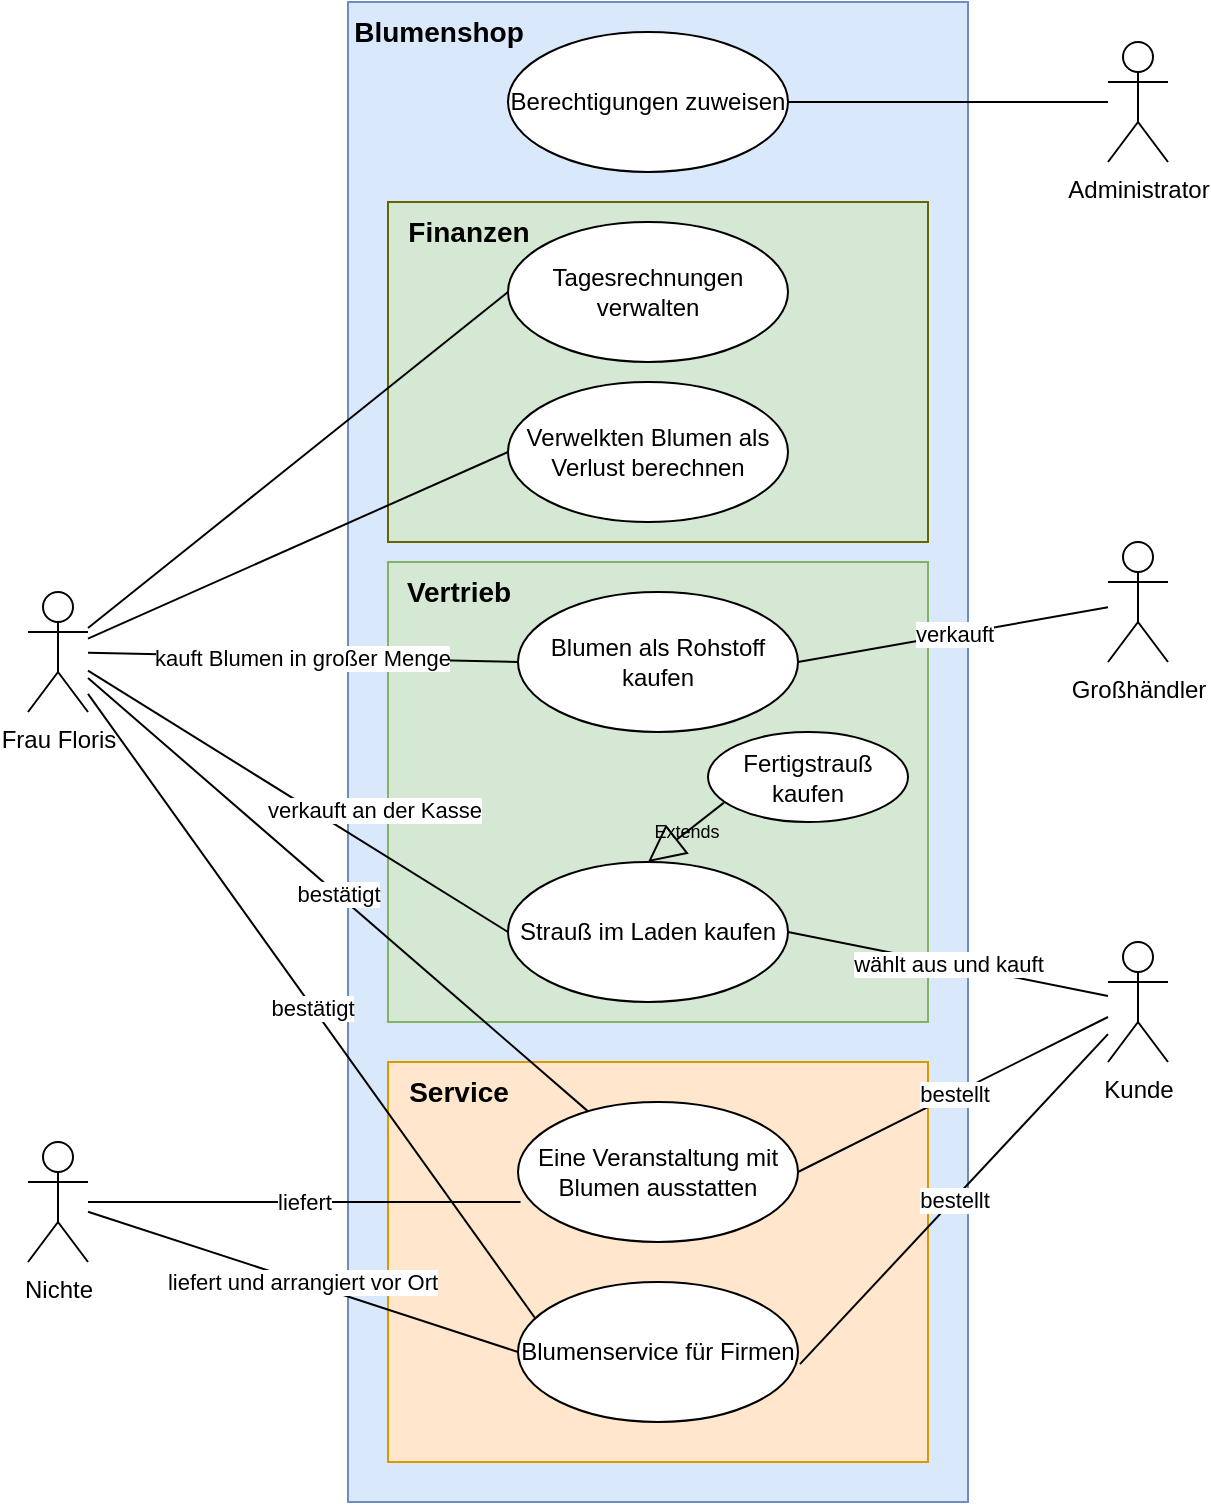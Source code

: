<mxfile version="22.1.22" type="embed">
  <diagram id="T95qvjE1ERWwv_4aiWjD" name="Page-1">
    <mxGraphModel dx="1394" dy="846" grid="1" gridSize="10" guides="1" tooltips="1" connect="1" arrows="1" fold="1" page="1" pageScale="1" pageWidth="1100" pageHeight="850" math="0" shadow="0">
      <root>
        <mxCell id="0" />
        <mxCell id="1" parent="0" />
        <mxCell id="43" value="" style="html=1;whiteSpace=wrap;fillColor=#dae8fc;strokeColor=#6c8ebf;shadow=0;labelPosition=left;verticalLabelPosition=top;align=right;verticalAlign=bottom;" parent="1" vertex="1">
          <mxGeometry x="380" width="310" height="750" as="geometry" />
        </mxCell>
        <mxCell id="57" value="" style="html=1;whiteSpace=wrap;fillColor=#ffe6cc;strokeColor=#d79b00;shadow=0;labelPosition=left;verticalLabelPosition=top;align=right;verticalAlign=bottom;" vertex="1" parent="1">
          <mxGeometry x="400" y="530" width="270" height="200" as="geometry" />
        </mxCell>
        <mxCell id="54" value="" style="html=1;whiteSpace=wrap;fillColor=#d5e8d4;strokeColor=#82b366;shadow=0;labelPosition=left;verticalLabelPosition=top;align=right;verticalAlign=bottom;" vertex="1" parent="1">
          <mxGeometry x="400" y="280" width="270" height="230" as="geometry" />
        </mxCell>
        <mxCell id="52" value="" style="html=1;whiteSpace=wrap;fillColor=#d5e8d4;strokeColor=#666600;shadow=0;labelPosition=left;verticalLabelPosition=top;align=right;verticalAlign=bottom;" vertex="1" parent="1">
          <mxGeometry x="400" y="100" width="270" height="170" as="geometry" />
        </mxCell>
        <mxCell id="20" value="verkauft an der Kasse" style="rounded=0;orthogonalLoop=1;jettySize=auto;html=1;endArrow=none;endFill=0;entryX=0;entryY=0.5;entryDx=0;entryDy=0;" parent="1" source="2" target="18" edge="1">
          <mxGeometry x="0.282" y="16" relative="1" as="geometry">
            <mxPoint x="70" y="290" as="sourcePoint" />
            <mxPoint x="330" y="307.5" as="targetPoint" />
            <mxPoint as="offset" />
          </mxGeometry>
        </mxCell>
        <mxCell id="30" value="bestätigt" style="rounded=0;orthogonalLoop=1;jettySize=auto;html=1;endArrow=none;endFill=0;entryX=0.071;entryY=0.286;entryDx=0;entryDy=0;entryPerimeter=0;" parent="1" source="2" target="26" edge="1">
          <mxGeometry relative="1" as="geometry" />
        </mxCell>
        <mxCell id="32" style="rounded=0;orthogonalLoop=1;jettySize=auto;html=1;entryX=0;entryY=0.5;entryDx=0;entryDy=0;endArrow=none;endFill=0;" parent="1" source="2" target="31" edge="1">
          <mxGeometry relative="1" as="geometry" />
        </mxCell>
        <mxCell id="36" value="kauft Blumen in großer Menge" style="rounded=0;orthogonalLoop=1;jettySize=auto;html=1;entryX=0;entryY=0.5;entryDx=0;entryDy=0;endArrow=none;endFill=0;" parent="1" source="2" target="35" edge="1">
          <mxGeometry relative="1" as="geometry" />
        </mxCell>
        <mxCell id="51" style="rounded=0;orthogonalLoop=1;jettySize=auto;html=1;entryX=0;entryY=0.5;entryDx=0;entryDy=0;horizontal=1;endArrow=none;endFill=0;" parent="1" source="2" target="50" edge="1">
          <mxGeometry relative="1" as="geometry" />
        </mxCell>
        <mxCell id="2" value="Frau Floris" style="shape=umlActor;verticalLabelPosition=bottom;verticalAlign=top;html=1;" parent="1" vertex="1">
          <mxGeometry x="220" y="295" width="30" height="60" as="geometry" />
        </mxCell>
        <mxCell id="28" value="liefert und arrangiert vor Ort" style="rounded=0;orthogonalLoop=1;jettySize=auto;html=1;entryX=0;entryY=0.5;entryDx=0;entryDy=0;endArrow=none;endFill=0;" parent="1" source="3" target="26" edge="1">
          <mxGeometry relative="1" as="geometry" />
        </mxCell>
        <mxCell id="3" value="Nichte" style="shape=umlActor;verticalLabelPosition=bottom;verticalAlign=top;html=1;" parent="1" vertex="1">
          <mxGeometry x="220" y="570" width="30" height="60" as="geometry" />
        </mxCell>
        <mxCell id="27" value="wählt aus und kauft" style="rounded=0;orthogonalLoop=1;jettySize=auto;html=1;entryX=1;entryY=0.5;entryDx=0;entryDy=0;endArrow=none;endFill=0;" parent="1" source="6" target="18" edge="1">
          <mxGeometry relative="1" as="geometry">
            <mxPoint x="940" y="400" as="sourcePoint" />
          </mxGeometry>
        </mxCell>
        <mxCell id="25" value="bestellt" style="rounded=0;orthogonalLoop=1;jettySize=auto;html=1;entryX=1;entryY=0.5;entryDx=0;entryDy=0;endArrow=none;endFill=0;" parent="1" source="6" target="21" edge="1">
          <mxGeometry relative="1" as="geometry">
            <mxPoint x="940" y="400" as="sourcePoint" />
          </mxGeometry>
        </mxCell>
        <mxCell id="6" value="Kunde" style="shape=umlActor;verticalLabelPosition=bottom;verticalAlign=top;html=1;" parent="1" vertex="1">
          <mxGeometry x="760" y="470" width="30" height="60" as="geometry" />
        </mxCell>
        <mxCell id="16" style="rounded=0;orthogonalLoop=1;jettySize=auto;html=1;entryX=1;entryY=0.5;entryDx=0;entryDy=0;endArrow=none;endFill=0;" parent="1" source="11" target="15" edge="1">
          <mxGeometry relative="1" as="geometry" />
        </mxCell>
        <mxCell id="11" value="Administrator" style="shape=umlActor;verticalLabelPosition=bottom;verticalAlign=top;html=1;" parent="1" vertex="1">
          <mxGeometry x="760" y="20" width="30" height="60" as="geometry" />
        </mxCell>
        <mxCell id="15" value="Berechtigungen zuweisen" style="ellipse;whiteSpace=wrap;html=1;" parent="1" vertex="1">
          <mxGeometry x="460" y="15" width="140" height="70" as="geometry" />
        </mxCell>
        <mxCell id="18" value="Strauß im Laden kaufen" style="ellipse;whiteSpace=wrap;html=1;" parent="1" vertex="1">
          <mxGeometry x="460" y="430" width="140" height="70" as="geometry" />
        </mxCell>
        <mxCell id="21" value="Eine Veranstaltung mit Blumen ausstatten" style="ellipse;whiteSpace=wrap;html=1;" parent="1" vertex="1">
          <mxGeometry x="465" y="550" width="140" height="70" as="geometry" />
        </mxCell>
        <mxCell id="23" value="liefert" style="rounded=0;orthogonalLoop=1;jettySize=auto;html=1;entryX=0.009;entryY=0.715;entryDx=0;entryDy=0;entryPerimeter=0;endArrow=none;endFill=0;" parent="1" source="3" target="21" edge="1">
          <mxGeometry relative="1" as="geometry" />
        </mxCell>
        <mxCell id="26" value="Blumenservice für Firmen" style="ellipse;whiteSpace=wrap;html=1;" parent="1" vertex="1">
          <mxGeometry x="465" y="640" width="140" height="70" as="geometry" />
        </mxCell>
        <mxCell id="29" value="bestellt" style="rounded=0;orthogonalLoop=1;jettySize=auto;html=1;entryX=1.007;entryY=0.587;entryDx=0;entryDy=0;entryPerimeter=0;endArrow=none;endFill=0;" parent="1" source="6" target="26" edge="1">
          <mxGeometry relative="1" as="geometry">
            <mxPoint x="940" y="400" as="sourcePoint" />
          </mxGeometry>
        </mxCell>
        <mxCell id="31" value="Tagesrechnungen verwalten" style="ellipse;whiteSpace=wrap;html=1;" parent="1" vertex="1">
          <mxGeometry x="460" y="110" width="140" height="70" as="geometry" />
        </mxCell>
        <mxCell id="34" value="verkauft" style="rounded=0;orthogonalLoop=1;jettySize=auto;html=1;endArrow=none;endFill=0;entryX=1;entryY=0.5;entryDx=0;entryDy=0;" parent="1" source="33" target="35" edge="1">
          <mxGeometry relative="1" as="geometry">
            <mxPoint x="640" y="210" as="targetPoint" />
          </mxGeometry>
        </mxCell>
        <mxCell id="33" value="Großhändler" style="shape=umlActor;verticalLabelPosition=bottom;verticalAlign=top;html=1;" parent="1" vertex="1">
          <mxGeometry x="760" y="270" width="30" height="60" as="geometry" />
        </mxCell>
        <mxCell id="35" value="Blumen als Rohstoff kaufen" style="ellipse;whiteSpace=wrap;html=1;" parent="1" vertex="1">
          <mxGeometry x="465" y="295" width="140" height="70" as="geometry" />
        </mxCell>
        <mxCell id="44" value="Blumenshop" style="text;html=1;align=center;verticalAlign=middle;resizable=0;points=[];autosize=1;strokeColor=none;fillColor=none;fontStyle=1;fontSize=14;" parent="1" vertex="1">
          <mxGeometry x="370" width="110" height="30" as="geometry" />
        </mxCell>
        <mxCell id="46" value="Fertigstrauß kaufen" style="ellipse;whiteSpace=wrap;html=1;" parent="1" vertex="1">
          <mxGeometry x="560" y="365" width="100" height="45" as="geometry" />
        </mxCell>
        <mxCell id="48" value="Extends" style="endArrow=block;endSize=16;endFill=0;html=1;rounded=0;entryX=0.5;entryY=0;entryDx=0;entryDy=0;fontSize=9;labelBackgroundColor=none;exitX=0.08;exitY=0.785;exitDx=0;exitDy=0;exitPerimeter=0;" parent="1" source="46" target="18" edge="1">
          <mxGeometry width="160" relative="1" as="geometry">
            <mxPoint x="700" y="360" as="sourcePoint" />
            <mxPoint x="540" y="360" as="targetPoint" />
          </mxGeometry>
        </mxCell>
        <mxCell id="50" value="Verwelkten Blumen als Verlust berechnen" style="ellipse;whiteSpace=wrap;html=1;" parent="1" vertex="1">
          <mxGeometry x="460" y="190" width="140" height="70" as="geometry" />
        </mxCell>
        <mxCell id="53" value="Finanzen" style="text;html=1;align=center;verticalAlign=middle;resizable=0;points=[];autosize=1;strokeColor=none;fillColor=none;fontStyle=1;fontSize=14;" vertex="1" parent="1">
          <mxGeometry x="400" y="100" width="80" height="30" as="geometry" />
        </mxCell>
        <mxCell id="55" value="Vertrieb" style="text;html=1;align=center;verticalAlign=middle;resizable=0;points=[];autosize=1;strokeColor=none;fillColor=none;fontStyle=1;fontSize=14;" vertex="1" parent="1">
          <mxGeometry x="395" y="280" width="80" height="30" as="geometry" />
        </mxCell>
        <mxCell id="60" value="bestätigt" style="rounded=0;orthogonalLoop=1;jettySize=auto;html=1;endArrow=none;endFill=0;" edge="1" parent="1" source="2" target="21">
          <mxGeometry relative="1" as="geometry">
            <mxPoint x="250" y="342" as="sourcePoint" />
            <mxPoint x="465" y="585" as="targetPoint" />
          </mxGeometry>
        </mxCell>
        <mxCell id="59" value="Service" style="text;html=1;align=center;verticalAlign=middle;resizable=0;points=[];autosize=1;strokeColor=none;fillColor=none;fontStyle=1;fontSize=14;" vertex="1" parent="1">
          <mxGeometry x="400" y="530" width="70" height="30" as="geometry" />
        </mxCell>
      </root>
    </mxGraphModel>
  </diagram>
</mxfile>
